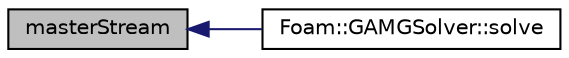 digraph "masterStream"
{
  bgcolor="transparent";
  edge [fontname="Helvetica",fontsize="10",labelfontname="Helvetica",labelfontsize="10"];
  node [fontname="Helvetica",fontsize="10",shape=record];
  rankdir="LR";
  Node1 [label="masterStream",height=0.2,width=0.4,color="black", fillcolor="grey75", style="filled" fontcolor="black"];
  Node1 -> Node2 [dir="back",color="midnightblue",fontsize="10",style="solid",fontname="Helvetica"];
  Node2 [label="Foam::GAMGSolver::solve",height=0.2,width=0.4,color="black",URL="$classFoam_1_1GAMGSolver.html#a67060ce780f6992862e39b0d82c37aa0",tooltip="Solve. "];
}
